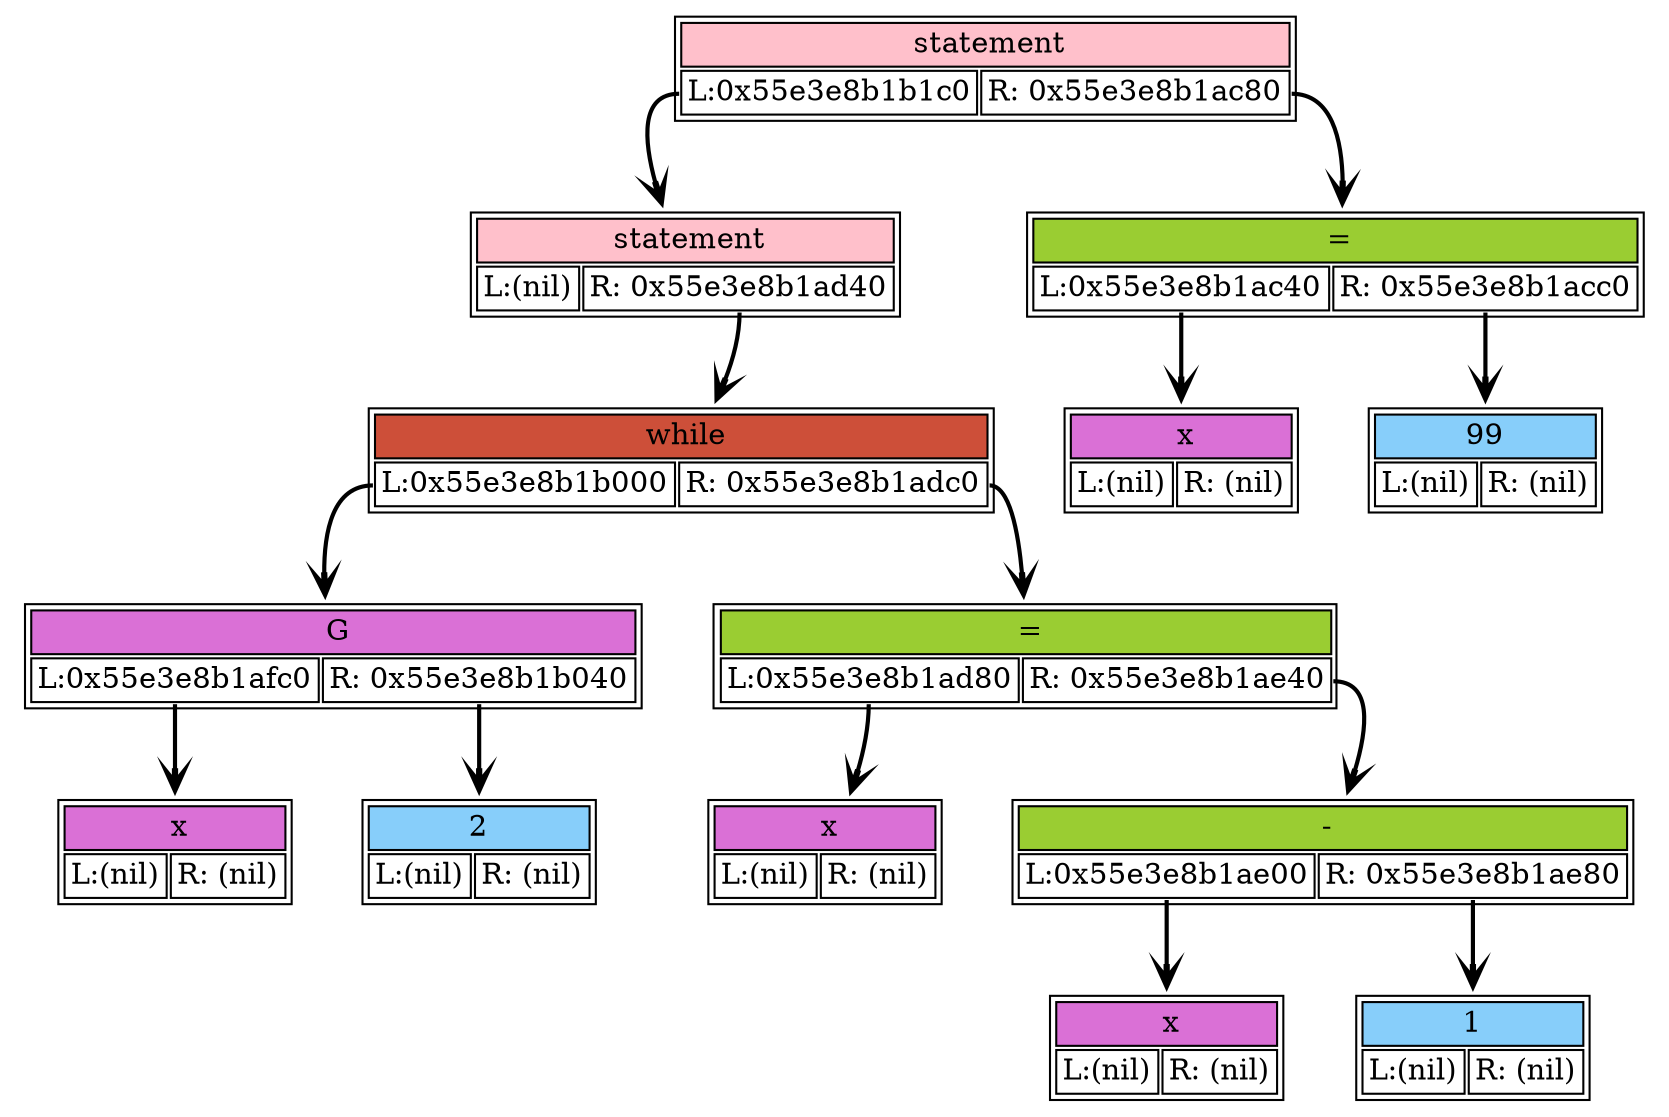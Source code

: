 digraph dump_graph {
	rankdir=TV; 
node0x55e3e8b1b1c0 [shape=plaintext
					label=<<table border='1' cellborder='1'>
			<tr><td colspan="2" bgcolor="pink" > statement</td></tr>
					<tr><td port= "lchild">L:(nil)</td><td port="rchild">R: 0x55e3e8b1ad40</td></tr>
				</table>>];
		node0x55e3e8b1b1c0:rchild -> node0x55e3e8b1ad40[style=bold, arrowhead=vee];
node0x55e3e8b1afc0 [shape=plaintext
					label=<<table border='1' cellborder='1'>
			<tr><td colspan="2" bgcolor="orchid" > x</td></tr>
					<tr><td port= "lchild">L:(nil)</td><td port="rchild">R: (nil)</td></tr>
				</table>>];
node0x55e3e8b1b000 [shape=plaintext
					label=<<table border='1' cellborder='1'>
			<tr><td colspan="2" bgcolor="orchid" > G</td></tr>
					<tr><td port= "lchild">L:0x55e3e8b1afc0</td><td port="rchild">R: 0x55e3e8b1b040</td></tr>
				</table>>];
		node0x55e3e8b1b000:lchild -> node0x55e3e8b1afc0[style=bold, arrowhead=vee];
		node0x55e3e8b1b000:rchild -> node0x55e3e8b1b040[style=bold, arrowhead=vee];
node0x55e3e8b1b040 [shape=plaintext
					label=<<table border='1' cellborder='1'>
			<tr><td colspan="2" bgcolor="lightskyblue" >2</td></tr>
					<tr><td port= "lchild">L:(nil)</td><td port="rchild">R: (nil)</td></tr>
				</table>>];
node0x55e3e8b1ad40 [shape=plaintext
					label=<<table border='1' cellborder='1'>
			<tr><td colspan="2" bgcolor="tomato3" > while</td></tr>
					<tr><td port= "lchild">L:0x55e3e8b1b000</td><td port="rchild">R: 0x55e3e8b1adc0</td></tr>
				</table>>];
		node0x55e3e8b1ad40:lchild -> node0x55e3e8b1b000[style=bold, arrowhead=vee];
		node0x55e3e8b1ad40:rchild -> node0x55e3e8b1adc0[style=bold, arrowhead=vee];
node0x55e3e8b1ad80 [shape=plaintext
					label=<<table border='1' cellborder='1'>
			<tr><td colspan="2" bgcolor="orchid" > x</td></tr>
					<tr><td port= "lchild">L:(nil)</td><td port="rchild">R: (nil)</td></tr>
				</table>>];
node0x55e3e8b1adc0 [shape=plaintext
					label=<<table border='1' cellborder='1'>
			<tr><td colspan="2" bgcolor="olivedrab3" > =</td></tr>
					<tr><td port= "lchild">L:0x55e3e8b1ad80</td><td port="rchild">R: 0x55e3e8b1ae40</td></tr>
				</table>>];
		node0x55e3e8b1adc0:lchild -> node0x55e3e8b1ad80[style=bold, arrowhead=vee];
		node0x55e3e8b1adc0:rchild -> node0x55e3e8b1ae40[style=bold, arrowhead=vee];
node0x55e3e8b1ae00 [shape=plaintext
					label=<<table border='1' cellborder='1'>
			<tr><td colspan="2" bgcolor="orchid" > x</td></tr>
					<tr><td port= "lchild">L:(nil)</td><td port="rchild">R: (nil)</td></tr>
				</table>>];
node0x55e3e8b1ae40 [shape=plaintext
					label=<<table border='1' cellborder='1'>
			<tr><td colspan="2" bgcolor="olivedrab3" > -</td></tr>
					<tr><td port= "lchild">L:0x55e3e8b1ae00</td><td port="rchild">R: 0x55e3e8b1ae80</td></tr>
				</table>>];
		node0x55e3e8b1ae40:lchild -> node0x55e3e8b1ae00[style=bold, arrowhead=vee];
		node0x55e3e8b1ae40:rchild -> node0x55e3e8b1ae80[style=bold, arrowhead=vee];
node0x55e3e8b1ae80 [shape=plaintext
					label=<<table border='1' cellborder='1'>
			<tr><td colspan="2" bgcolor="lightskyblue" >1</td></tr>
					<tr><td port= "lchild">L:(nil)</td><td port="rchild">R: (nil)</td></tr>
				</table>>];
node0x55e3e8b1b180 [shape=plaintext
					label=<<table border='1' cellborder='1'>
			<tr><td colspan="2" bgcolor="pink" > statement</td></tr>
					<tr><td port= "lchild">L:0x55e3e8b1b1c0</td><td port="rchild">R: 0x55e3e8b1ac80</td></tr>
				</table>>];
		node0x55e3e8b1b180:lchild -> node0x55e3e8b1b1c0[style=bold, arrowhead=vee];
		node0x55e3e8b1b180:rchild -> node0x55e3e8b1ac80[style=bold, arrowhead=vee];
node0x55e3e8b1ac40 [shape=plaintext
					label=<<table border='1' cellborder='1'>
			<tr><td colspan="2" bgcolor="orchid" > x</td></tr>
					<tr><td port= "lchild">L:(nil)</td><td port="rchild">R: (nil)</td></tr>
				</table>>];
node0x55e3e8b1ac80 [shape=plaintext
					label=<<table border='1' cellborder='1'>
			<tr><td colspan="2" bgcolor="olivedrab3" > =</td></tr>
					<tr><td port= "lchild">L:0x55e3e8b1ac40</td><td port="rchild">R: 0x55e3e8b1acc0</td></tr>
				</table>>];
		node0x55e3e8b1ac80:lchild -> node0x55e3e8b1ac40[style=bold, arrowhead=vee];
		node0x55e3e8b1ac80:rchild -> node0x55e3e8b1acc0[style=bold, arrowhead=vee];
node0x55e3e8b1acc0 [shape=plaintext
					label=<<table border='1' cellborder='1'>
			<tr><td colspan="2" bgcolor="lightskyblue" >99</td></tr>
					<tr><td port= "lchild">L:(nil)</td><td port="rchild">R: (nil)</td></tr>
				</table>>];
}

